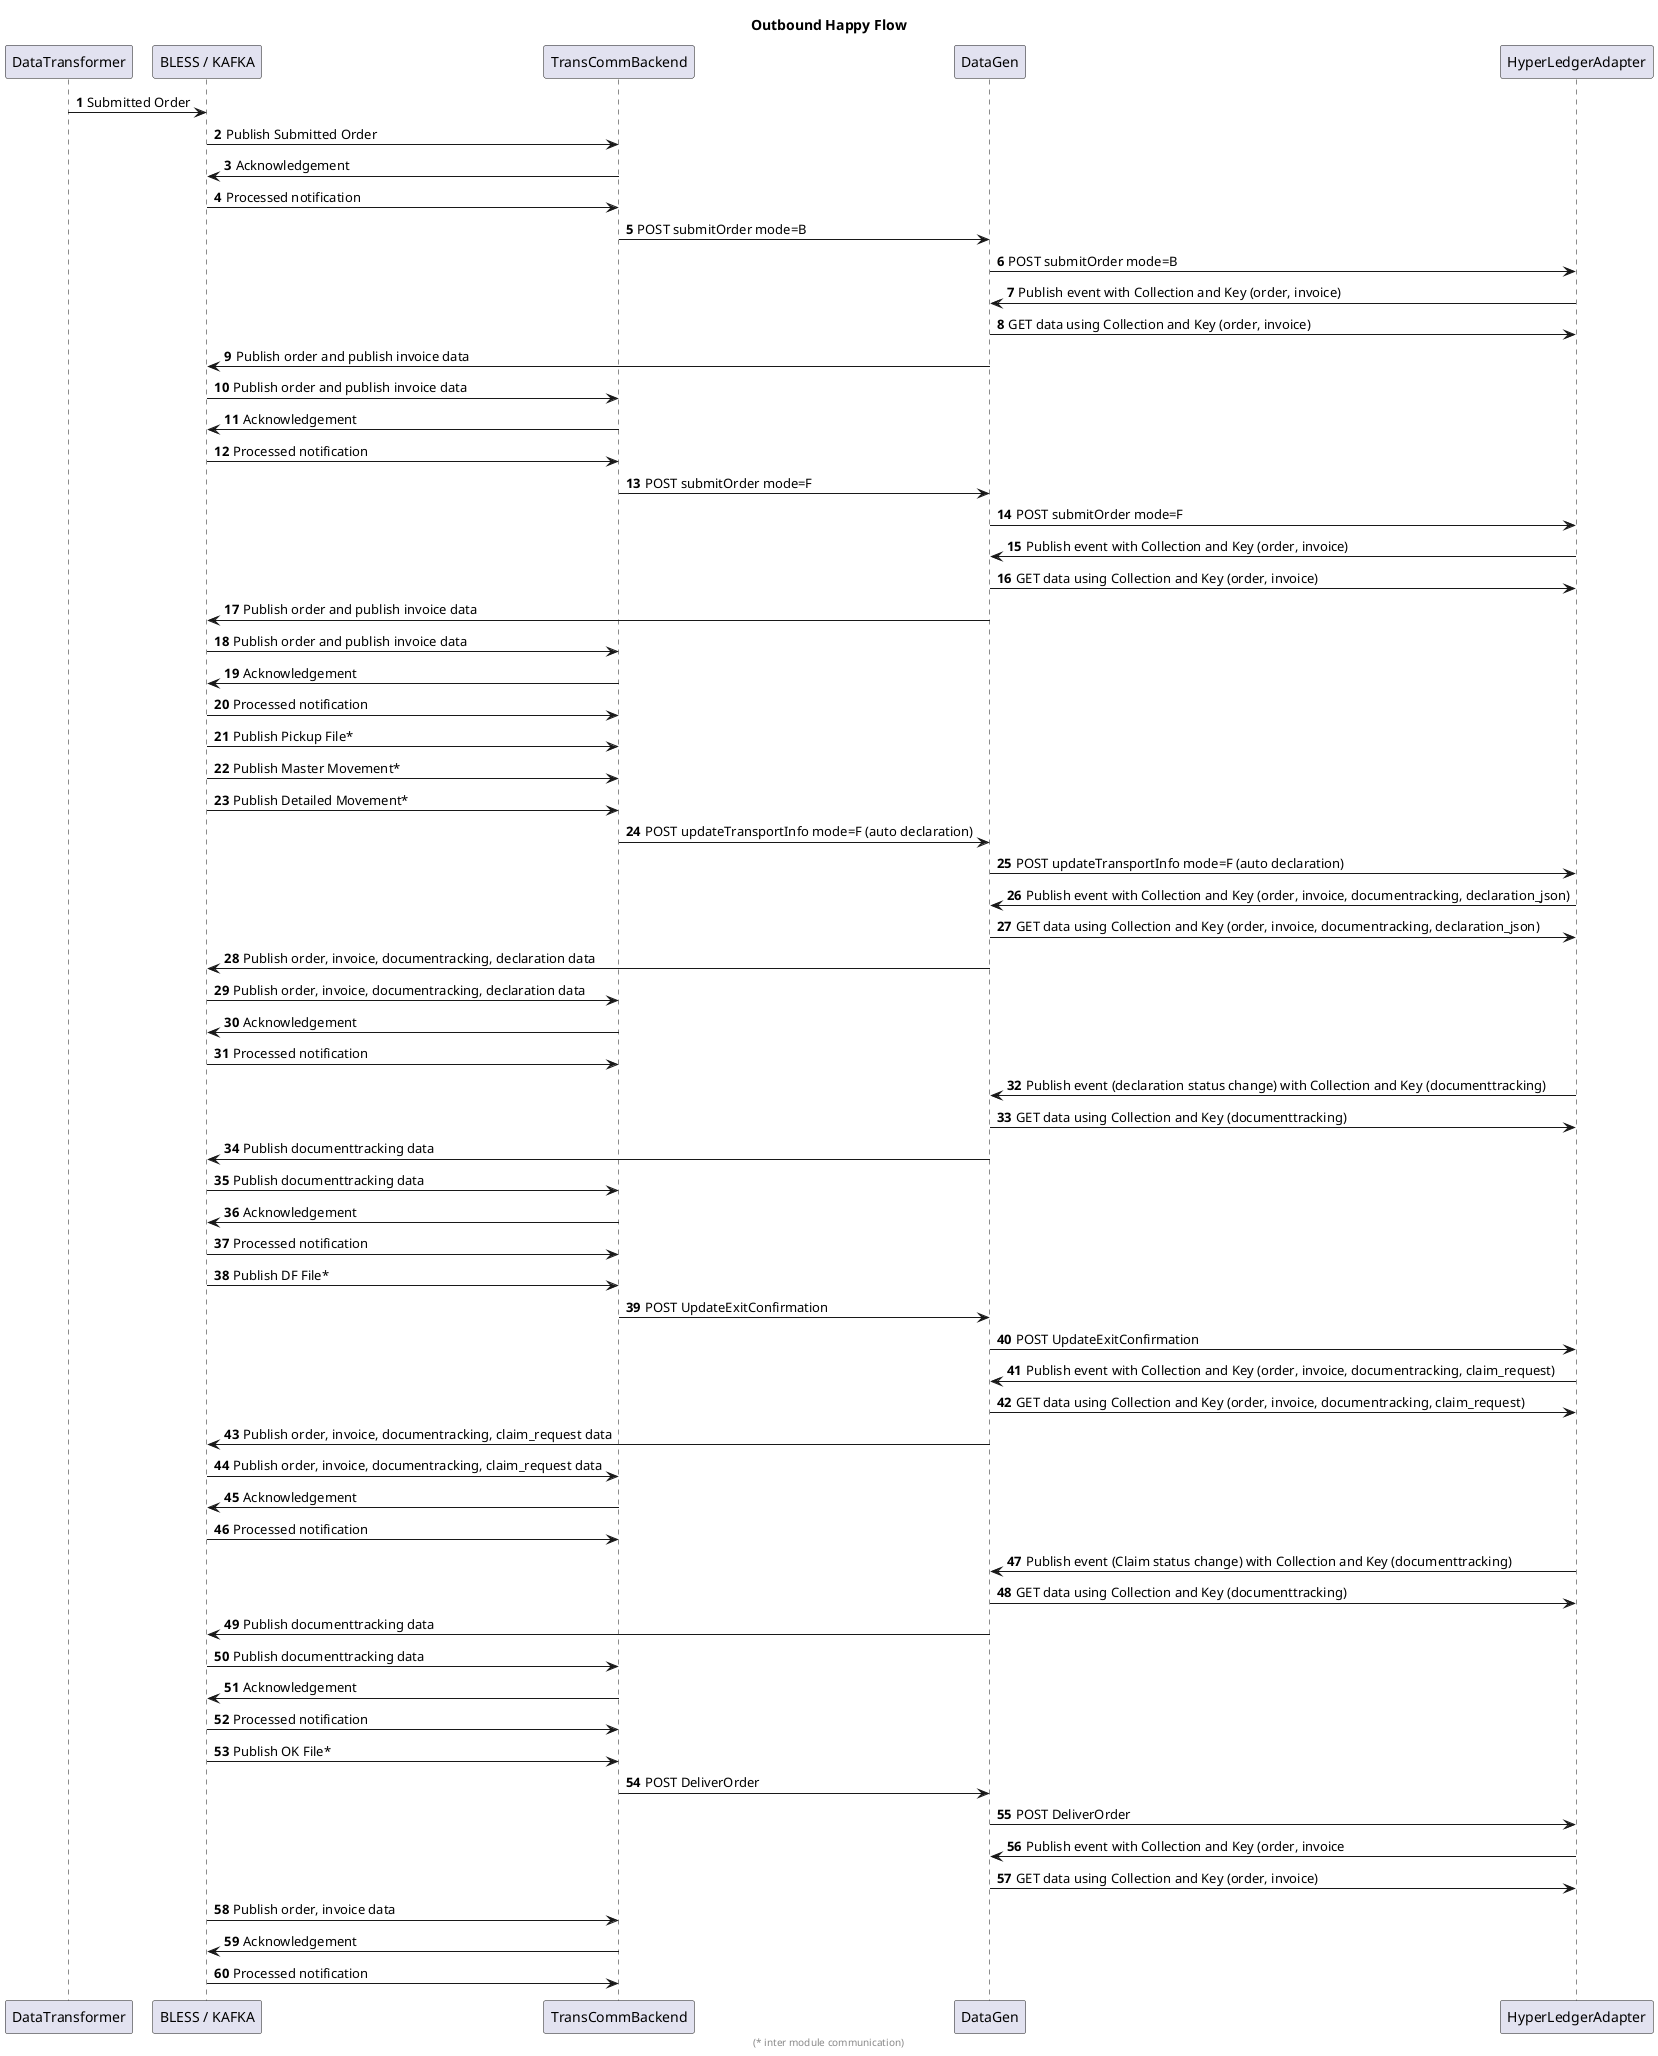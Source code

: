 @startuml Outbound Happy Flow
title Outbound Happy Flow
footer (* inter module communication)
participant DataTransformer
participant BLESS as "BLESS / KAFKA"
participant TransCommBackend
participant DataGen
participant HyperLedgerAdapter

' Submitted Order
autonumber
DataTransformer -> BLESS : Submitted Order
BLESS -> TransCommBackend: Publish Submitted Order
TransCommBackend -> BLESS: Acknowledgement
BLESS -> TransCommBackend: Processed notification
TransCommBackend -> DataGen: POST submitOrder mode=B
DataGen -> HyperLedgerAdapter: POST submitOrder mode=B
HyperLedgerAdapter -> DataGen: Publish event with Collection and Key (order, invoice)
DataGen -> HyperLedgerAdapter: GET data using Collection and Key (order, invoice)
DataGen -> BLESS: Publish order and publish invoice data
BLESS -> TransCommBackend: Publish order and publish invoice data
TransCommBackend -> BLESS: Acknowledgement
BLESS -> TransCommBackend: Processed notification
TransCommBackend -> DataGen: POST submitOrder mode=F
DataGen -> HyperLedgerAdapter: POST submitOrder mode=F
HyperLedgerAdapter -> DataGen: Publish event with Collection and Key (order, invoice)
DataGen -> HyperLedgerAdapter: GET data using Collection and Key (order, invoice)
DataGen -> BLESS: Publish order and publish invoice data
BLESS -> TransCommBackend: Publish order and publish invoice data
TransCommBackend -> BLESS: Acknowledgement
BLESS -> TransCommBackend: Processed notification

' Movements
BLESS -> TransCommBackend: Publish Pickup File*
BLESS -> TransCommBackend: Publish Master Movement*
BLESS -> TransCommBackend: Publish Detailed Movement*
TransCommBackend -> DataGen: POST updateTransportInfo mode=F (auto declaration)
DataGen -> HyperLedgerAdapter: POST updateTransportInfo mode=F (auto declaration)
HyperLedgerAdapter -> DataGen: Publish event with Collection and Key (order, invoice, documentracking, declaration_json)
DataGen -> HyperLedgerAdapter: GET data using Collection and Key (order, invoice, documentracking, declaration_json)
DataGen -> BLESS: Publish order, invoice, documentracking, declaration data
BLESS -> TransCommBackend: Publish order, invoice, documentracking, declaration data
TransCommBackend -> BLESS: Acknowledgement
BLESS -> TransCommBackend: Processed notification

' Declaration Status Change
HyperLedgerAdapter -> DataGen: Publish event (declaration status change) with Collection and Key (documenttracking)
DataGen -> HyperLedgerAdapter: GET data using Collection and Key (documenttracking)
DataGen -> BLESS: Publish documenttracking data
BLESS -> TransCommBackend: Publish documenttracking data
TransCommBackend -> BLESS: Acknowledgement
BLESS -> TransCommBackend: Processed notification

' Claims / DF File
BLESS -> TransCommBackend: Publish DF File*
TransCommBackend -> DataGen: POST UpdateExitConfirmation
DataGen -> HyperLedgerAdapter: POST UpdateExitConfirmation
HyperLedgerAdapter -> DataGen: Publish event with Collection and Key (order, invoice, documentracking, claim_request)
DataGen -> HyperLedgerAdapter: GET data using Collection and Key (order, invoice, documentracking, claim_request)
DataGen -> BLESS: Publish order, invoice, documentracking, claim_request data
BLESS -> TransCommBackend: Publish order, invoice, documentracking, claim_request data
TransCommBackend -> BLESS: Acknowledgement
BLESS -> TransCommBackend: Processed notification

' Claim Status Change
HyperLedgerAdapter -> DataGen: Publish event (Claim status change) with Collection and Key (documenttracking)
DataGen -> HyperLedgerAdapter: GET data using Collection and Key (documenttracking)
DataGen -> BLESS: Publish documenttracking data
BLESS -> TransCommBackend: Publish documenttracking data
TransCommBackend -> BLESS: Acknowledgement
BLESS -> TransCommBackend: Processed notification

' Delivered
BLESS -> TransCommBackend: Publish OK File*
TransCommBackend -> DataGen: POST DeliverOrder
DataGen -> HyperLedgerAdapter: POST DeliverOrder
HyperLedgerAdapter -> DataGen: Publish event with Collection and Key (order, invoice
DataGen -> HyperLedgerAdapter: GET data using Collection and Key (order, invoice)
BLESS -> TransCommBackend: Publish order, invoice data
TransCommBackend -> BLESS: Acknowledgement
BLESS -> TransCommBackend: Processed notification

@enduml
